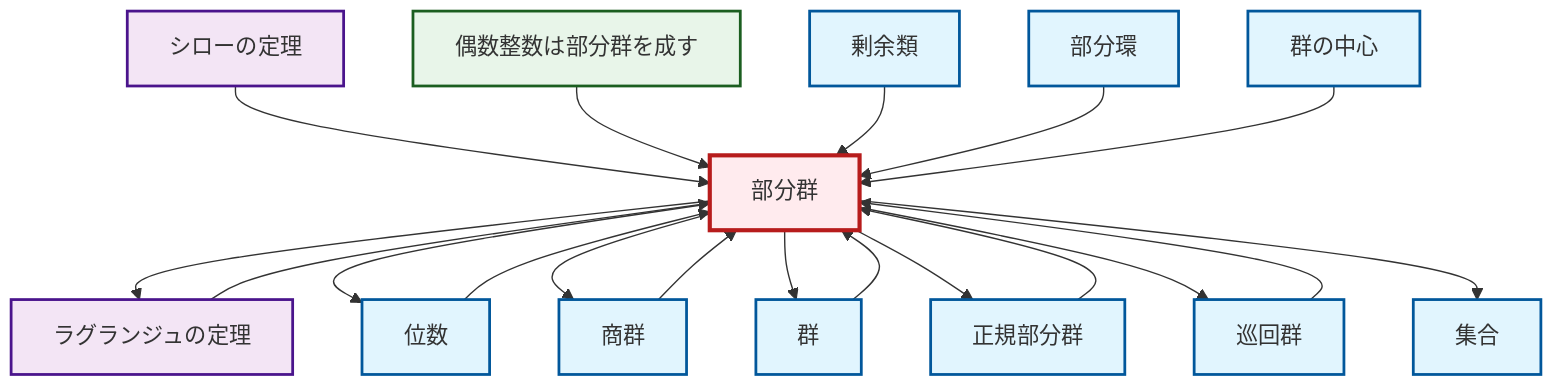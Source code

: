 graph TD
    classDef definition fill:#e1f5fe,stroke:#01579b,stroke-width:2px
    classDef theorem fill:#f3e5f5,stroke:#4a148c,stroke-width:2px
    classDef axiom fill:#fff3e0,stroke:#e65100,stroke-width:2px
    classDef example fill:#e8f5e9,stroke:#1b5e20,stroke-width:2px
    classDef current fill:#ffebee,stroke:#b71c1c,stroke-width:3px
    def-subring["部分環"]:::definition
    thm-sylow["シローの定理"]:::theorem
    def-subgroup["部分群"]:::definition
    def-group["群"]:::definition
    def-center-of-group["群の中心"]:::definition
    def-set["集合"]:::definition
    def-coset["剰余類"]:::definition
    def-cyclic-group["巡回群"]:::definition
    def-quotient-group["商群"]:::definition
    def-normal-subgroup["正規部分群"]:::definition
    thm-lagrange["ラグランジュの定理"]:::theorem
    ex-even-integers-subgroup["偶数整数は部分群を成す"]:::example
    def-order["位数"]:::definition
    def-subgroup --> thm-lagrange
    thm-sylow --> def-subgroup
    ex-even-integers-subgroup --> def-subgroup
    def-coset --> def-subgroup
    def-subgroup --> def-order
    def-quotient-group --> def-subgroup
    def-subgroup --> def-quotient-group
    def-subring --> def-subgroup
    def-normal-subgroup --> def-subgroup
    def-subgroup --> def-group
    def-cyclic-group --> def-subgroup
    def-subgroup --> def-normal-subgroup
    def-order --> def-subgroup
    def-center-of-group --> def-subgroup
    thm-lagrange --> def-subgroup
    def-subgroup --> def-cyclic-group
    def-subgroup --> def-set
    def-group --> def-subgroup
    class def-subgroup current